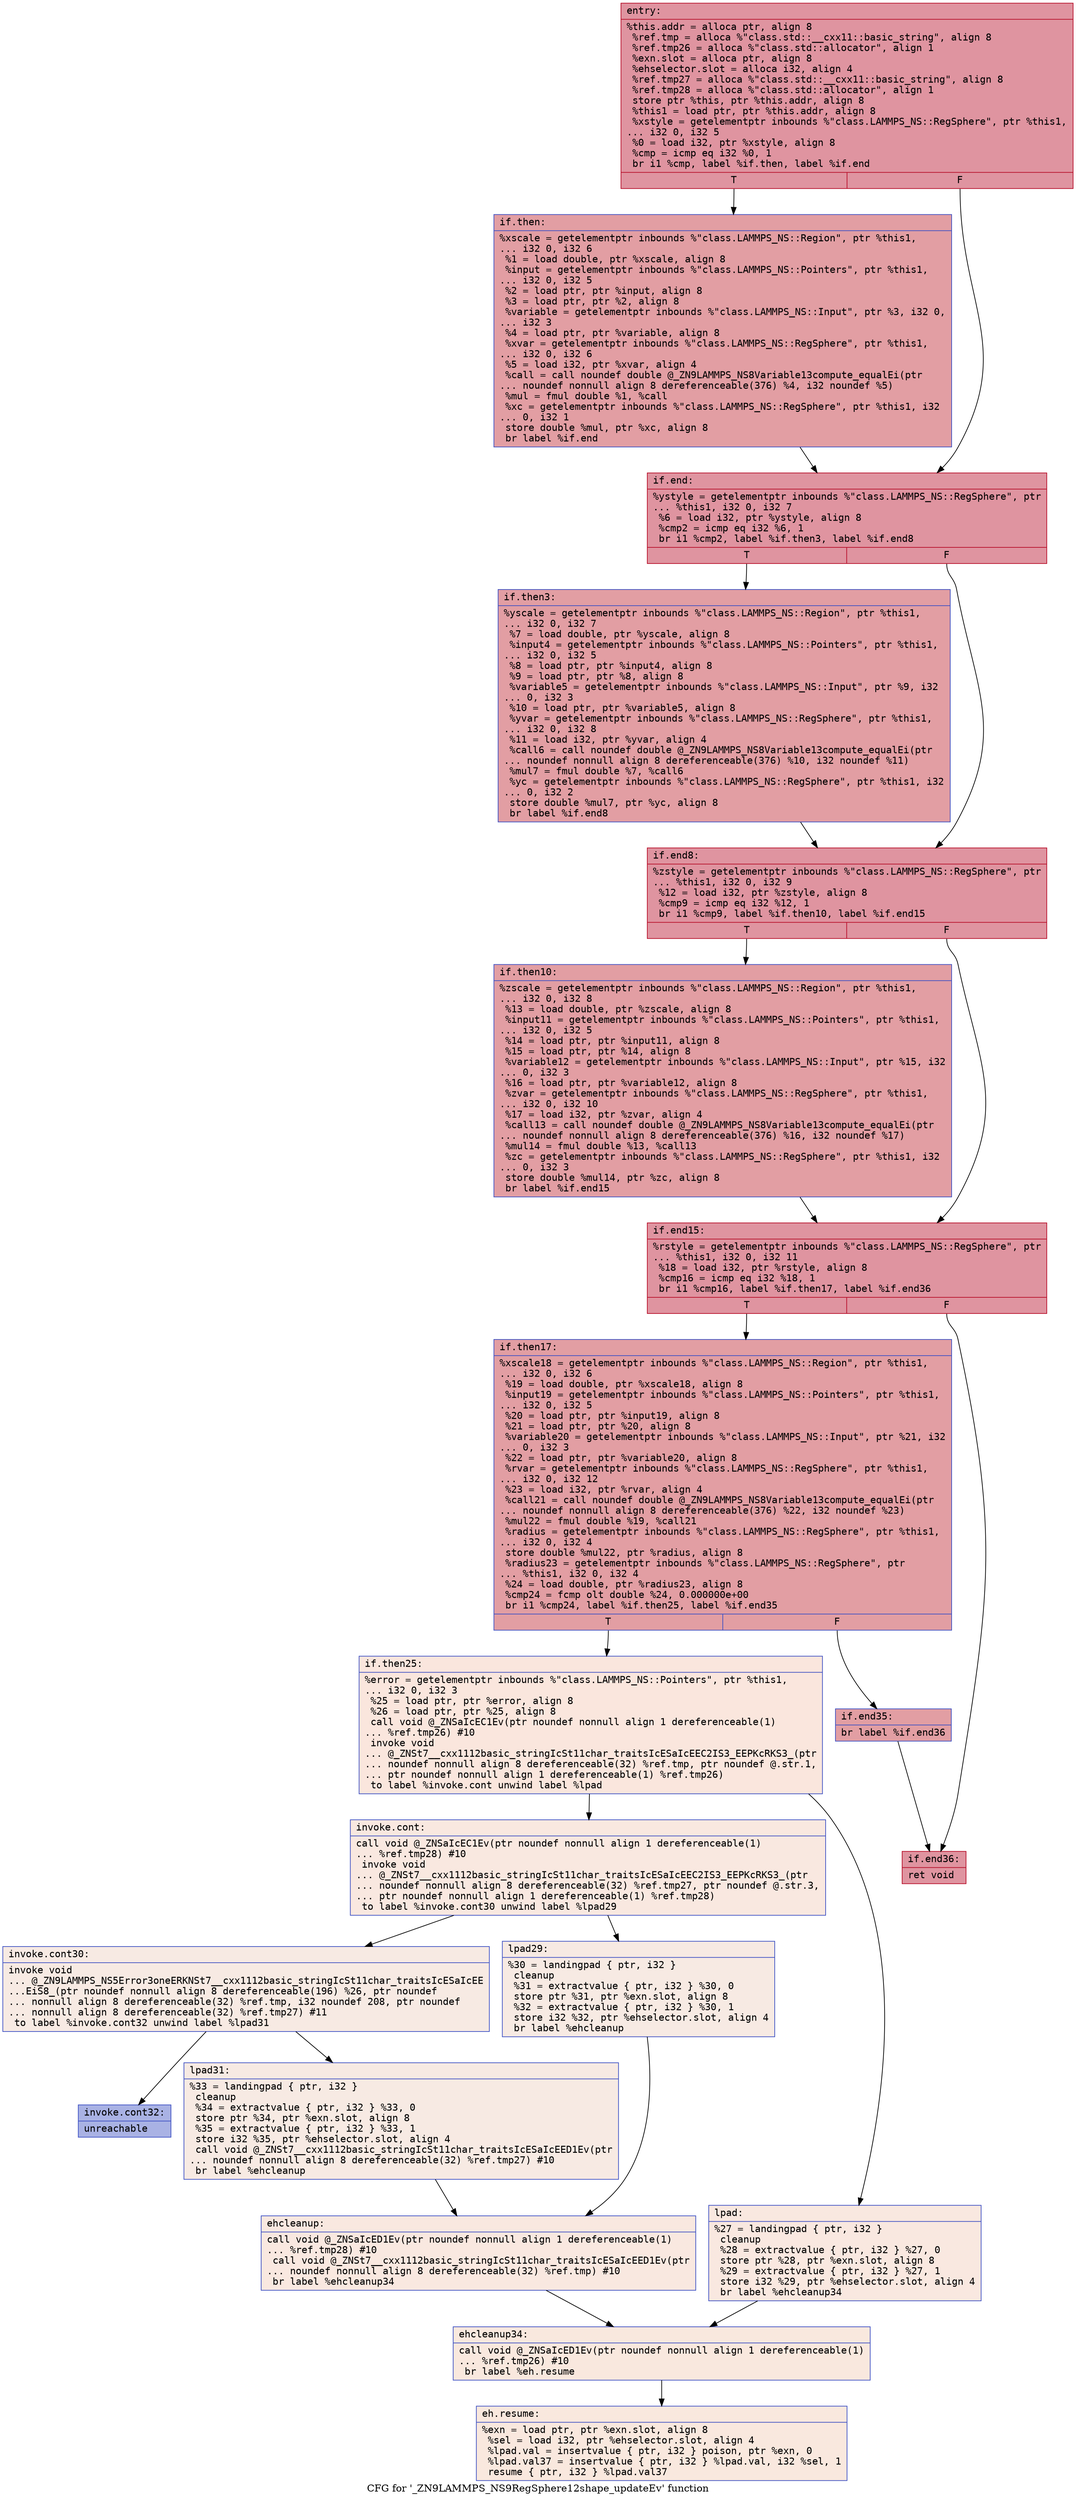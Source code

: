 digraph "CFG for '_ZN9LAMMPS_NS9RegSphere12shape_updateEv' function" {
	label="CFG for '_ZN9LAMMPS_NS9RegSphere12shape_updateEv' function";

	Node0x55f8d2d43970 [shape=record,color="#b70d28ff", style=filled, fillcolor="#b70d2870" fontname="Courier",label="{entry:\l|  %this.addr = alloca ptr, align 8\l  %ref.tmp = alloca %\"class.std::__cxx11::basic_string\", align 8\l  %ref.tmp26 = alloca %\"class.std::allocator\", align 1\l  %exn.slot = alloca ptr, align 8\l  %ehselector.slot = alloca i32, align 4\l  %ref.tmp27 = alloca %\"class.std::__cxx11::basic_string\", align 8\l  %ref.tmp28 = alloca %\"class.std::allocator\", align 1\l  store ptr %this, ptr %this.addr, align 8\l  %this1 = load ptr, ptr %this.addr, align 8\l  %xstyle = getelementptr inbounds %\"class.LAMMPS_NS::RegSphere\", ptr %this1,\l... i32 0, i32 5\l  %0 = load i32, ptr %xstyle, align 8\l  %cmp = icmp eq i32 %0, 1\l  br i1 %cmp, label %if.then, label %if.end\l|{<s0>T|<s1>F}}"];
	Node0x55f8d2d43970:s0 -> Node0x55f8d2d44040[tooltip="entry -> if.then\nProbability 50.00%" ];
	Node0x55f8d2d43970:s1 -> Node0x55f8d2d44250[tooltip="entry -> if.end\nProbability 50.00%" ];
	Node0x55f8d2d44040 [shape=record,color="#3d50c3ff", style=filled, fillcolor="#be242e70" fontname="Courier",label="{if.then:\l|  %xscale = getelementptr inbounds %\"class.LAMMPS_NS::Region\", ptr %this1,\l... i32 0, i32 6\l  %1 = load double, ptr %xscale, align 8\l  %input = getelementptr inbounds %\"class.LAMMPS_NS::Pointers\", ptr %this1,\l... i32 0, i32 5\l  %2 = load ptr, ptr %input, align 8\l  %3 = load ptr, ptr %2, align 8\l  %variable = getelementptr inbounds %\"class.LAMMPS_NS::Input\", ptr %3, i32 0,\l... i32 3\l  %4 = load ptr, ptr %variable, align 8\l  %xvar = getelementptr inbounds %\"class.LAMMPS_NS::RegSphere\", ptr %this1,\l... i32 0, i32 6\l  %5 = load i32, ptr %xvar, align 4\l  %call = call noundef double @_ZN9LAMMPS_NS8Variable13compute_equalEi(ptr\l... noundef nonnull align 8 dereferenceable(376) %4, i32 noundef %5)\l  %mul = fmul double %1, %call\l  %xc = getelementptr inbounds %\"class.LAMMPS_NS::RegSphere\", ptr %this1, i32\l... 0, i32 1\l  store double %mul, ptr %xc, align 8\l  br label %if.end\l}"];
	Node0x55f8d2d44040 -> Node0x55f8d2d44250[tooltip="if.then -> if.end\nProbability 100.00%" ];
	Node0x55f8d2d44250 [shape=record,color="#b70d28ff", style=filled, fillcolor="#b70d2870" fontname="Courier",label="{if.end:\l|  %ystyle = getelementptr inbounds %\"class.LAMMPS_NS::RegSphere\", ptr\l... %this1, i32 0, i32 7\l  %6 = load i32, ptr %ystyle, align 8\l  %cmp2 = icmp eq i32 %6, 1\l  br i1 %cmp2, label %if.then3, label %if.end8\l|{<s0>T|<s1>F}}"];
	Node0x55f8d2d44250:s0 -> Node0x55f8d2d4b8e0[tooltip="if.end -> if.then3\nProbability 50.00%" ];
	Node0x55f8d2d44250:s1 -> Node0x55f8d2d4b930[tooltip="if.end -> if.end8\nProbability 50.00%" ];
	Node0x55f8d2d4b8e0 [shape=record,color="#3d50c3ff", style=filled, fillcolor="#be242e70" fontname="Courier",label="{if.then3:\l|  %yscale = getelementptr inbounds %\"class.LAMMPS_NS::Region\", ptr %this1,\l... i32 0, i32 7\l  %7 = load double, ptr %yscale, align 8\l  %input4 = getelementptr inbounds %\"class.LAMMPS_NS::Pointers\", ptr %this1,\l... i32 0, i32 5\l  %8 = load ptr, ptr %input4, align 8\l  %9 = load ptr, ptr %8, align 8\l  %variable5 = getelementptr inbounds %\"class.LAMMPS_NS::Input\", ptr %9, i32\l... 0, i32 3\l  %10 = load ptr, ptr %variable5, align 8\l  %yvar = getelementptr inbounds %\"class.LAMMPS_NS::RegSphere\", ptr %this1,\l... i32 0, i32 8\l  %11 = load i32, ptr %yvar, align 4\l  %call6 = call noundef double @_ZN9LAMMPS_NS8Variable13compute_equalEi(ptr\l... noundef nonnull align 8 dereferenceable(376) %10, i32 noundef %11)\l  %mul7 = fmul double %7, %call6\l  %yc = getelementptr inbounds %\"class.LAMMPS_NS::RegSphere\", ptr %this1, i32\l... 0, i32 2\l  store double %mul7, ptr %yc, align 8\l  br label %if.end8\l}"];
	Node0x55f8d2d4b8e0 -> Node0x55f8d2d4b930[tooltip="if.then3 -> if.end8\nProbability 100.00%" ];
	Node0x55f8d2d4b930 [shape=record,color="#b70d28ff", style=filled, fillcolor="#b70d2870" fontname="Courier",label="{if.end8:\l|  %zstyle = getelementptr inbounds %\"class.LAMMPS_NS::RegSphere\", ptr\l... %this1, i32 0, i32 9\l  %12 = load i32, ptr %zstyle, align 8\l  %cmp9 = icmp eq i32 %12, 1\l  br i1 %cmp9, label %if.then10, label %if.end15\l|{<s0>T|<s1>F}}"];
	Node0x55f8d2d4b930:s0 -> Node0x55f8d2d4c990[tooltip="if.end8 -> if.then10\nProbability 50.00%" ];
	Node0x55f8d2d4b930:s1 -> Node0x55f8d2d4c9e0[tooltip="if.end8 -> if.end15\nProbability 50.00%" ];
	Node0x55f8d2d4c990 [shape=record,color="#3d50c3ff", style=filled, fillcolor="#be242e70" fontname="Courier",label="{if.then10:\l|  %zscale = getelementptr inbounds %\"class.LAMMPS_NS::Region\", ptr %this1,\l... i32 0, i32 8\l  %13 = load double, ptr %zscale, align 8\l  %input11 = getelementptr inbounds %\"class.LAMMPS_NS::Pointers\", ptr %this1,\l... i32 0, i32 5\l  %14 = load ptr, ptr %input11, align 8\l  %15 = load ptr, ptr %14, align 8\l  %variable12 = getelementptr inbounds %\"class.LAMMPS_NS::Input\", ptr %15, i32\l... 0, i32 3\l  %16 = load ptr, ptr %variable12, align 8\l  %zvar = getelementptr inbounds %\"class.LAMMPS_NS::RegSphere\", ptr %this1,\l... i32 0, i32 10\l  %17 = load i32, ptr %zvar, align 4\l  %call13 = call noundef double @_ZN9LAMMPS_NS8Variable13compute_equalEi(ptr\l... noundef nonnull align 8 dereferenceable(376) %16, i32 noundef %17)\l  %mul14 = fmul double %13, %call13\l  %zc = getelementptr inbounds %\"class.LAMMPS_NS::RegSphere\", ptr %this1, i32\l... 0, i32 3\l  store double %mul14, ptr %zc, align 8\l  br label %if.end15\l}"];
	Node0x55f8d2d4c990 -> Node0x55f8d2d4c9e0[tooltip="if.then10 -> if.end15\nProbability 100.00%" ];
	Node0x55f8d2d4c9e0 [shape=record,color="#b70d28ff", style=filled, fillcolor="#b70d2870" fontname="Courier",label="{if.end15:\l|  %rstyle = getelementptr inbounds %\"class.LAMMPS_NS::RegSphere\", ptr\l... %this1, i32 0, i32 11\l  %18 = load i32, ptr %rstyle, align 8\l  %cmp16 = icmp eq i32 %18, 1\l  br i1 %cmp16, label %if.then17, label %if.end36\l|{<s0>T|<s1>F}}"];
	Node0x55f8d2d4c9e0:s0 -> Node0x55f8d2d4d730[tooltip="if.end15 -> if.then17\nProbability 50.00%" ];
	Node0x55f8d2d4c9e0:s1 -> Node0x55f8d2d4d780[tooltip="if.end15 -> if.end36\nProbability 50.00%" ];
	Node0x55f8d2d4d730 [shape=record,color="#3d50c3ff", style=filled, fillcolor="#be242e70" fontname="Courier",label="{if.then17:\l|  %xscale18 = getelementptr inbounds %\"class.LAMMPS_NS::Region\", ptr %this1,\l... i32 0, i32 6\l  %19 = load double, ptr %xscale18, align 8\l  %input19 = getelementptr inbounds %\"class.LAMMPS_NS::Pointers\", ptr %this1,\l... i32 0, i32 5\l  %20 = load ptr, ptr %input19, align 8\l  %21 = load ptr, ptr %20, align 8\l  %variable20 = getelementptr inbounds %\"class.LAMMPS_NS::Input\", ptr %21, i32\l... 0, i32 3\l  %22 = load ptr, ptr %variable20, align 8\l  %rvar = getelementptr inbounds %\"class.LAMMPS_NS::RegSphere\", ptr %this1,\l... i32 0, i32 12\l  %23 = load i32, ptr %rvar, align 4\l  %call21 = call noundef double @_ZN9LAMMPS_NS8Variable13compute_equalEi(ptr\l... noundef nonnull align 8 dereferenceable(376) %22, i32 noundef %23)\l  %mul22 = fmul double %19, %call21\l  %radius = getelementptr inbounds %\"class.LAMMPS_NS::RegSphere\", ptr %this1,\l... i32 0, i32 4\l  store double %mul22, ptr %radius, align 8\l  %radius23 = getelementptr inbounds %\"class.LAMMPS_NS::RegSphere\", ptr\l... %this1, i32 0, i32 4\l  %24 = load double, ptr %radius23, align 8\l  %cmp24 = fcmp olt double %24, 0.000000e+00\l  br i1 %cmp24, label %if.then25, label %if.end35\l|{<s0>T|<s1>F}}"];
	Node0x55f8d2d4d730:s0 -> Node0x55f8d2d4ea70[tooltip="if.then17 -> if.then25\nProbability 0.00%" ];
	Node0x55f8d2d4d730:s1 -> Node0x55f8d2d4eaf0[tooltip="if.then17 -> if.end35\nProbability 100.00%" ];
	Node0x55f8d2d4ea70 [shape=record,color="#3d50c3ff", style=filled, fillcolor="#f3c7b170" fontname="Courier",label="{if.then25:\l|  %error = getelementptr inbounds %\"class.LAMMPS_NS::Pointers\", ptr %this1,\l... i32 0, i32 3\l  %25 = load ptr, ptr %error, align 8\l  %26 = load ptr, ptr %25, align 8\l  call void @_ZNSaIcEC1Ev(ptr noundef nonnull align 1 dereferenceable(1)\l... %ref.tmp26) #10\l  invoke void\l... @_ZNSt7__cxx1112basic_stringIcSt11char_traitsIcESaIcEEC2IS3_EEPKcRKS3_(ptr\l... noundef nonnull align 8 dereferenceable(32) %ref.tmp, ptr noundef @.str.1,\l... ptr noundef nonnull align 1 dereferenceable(1) %ref.tmp26)\l          to label %invoke.cont unwind label %lpad\l}"];
	Node0x55f8d2d4ea70 -> Node0x55f8d2d4ef80[tooltip="if.then25 -> invoke.cont\nProbability 50.00%" ];
	Node0x55f8d2d4ea70 -> Node0x55f8d2d4f000[tooltip="if.then25 -> lpad\nProbability 50.00%" ];
	Node0x55f8d2d4ef80 [shape=record,color="#3d50c3ff", style=filled, fillcolor="#f1ccb870" fontname="Courier",label="{invoke.cont:\l|  call void @_ZNSaIcEC1Ev(ptr noundef nonnull align 1 dereferenceable(1)\l... %ref.tmp28) #10\l  invoke void\l... @_ZNSt7__cxx1112basic_stringIcSt11char_traitsIcESaIcEEC2IS3_EEPKcRKS3_(ptr\l... noundef nonnull align 8 dereferenceable(32) %ref.tmp27, ptr noundef @.str.3,\l... ptr noundef nonnull align 1 dereferenceable(1) %ref.tmp28)\l          to label %invoke.cont30 unwind label %lpad29\l}"];
	Node0x55f8d2d4ef80 -> Node0x55f8d2d4f320[tooltip="invoke.cont -> invoke.cont30\nProbability 50.00%" ];
	Node0x55f8d2d4ef80 -> Node0x55f8d2d4f370[tooltip="invoke.cont -> lpad29\nProbability 50.00%" ];
	Node0x55f8d2d4f320 [shape=record,color="#3d50c3ff", style=filled, fillcolor="#eed0c070" fontname="Courier",label="{invoke.cont30:\l|  invoke void\l... @_ZN9LAMMPS_NS5Error3oneERKNSt7__cxx1112basic_stringIcSt11char_traitsIcESaIcEE\l...EiS8_(ptr noundef nonnull align 8 dereferenceable(196) %26, ptr noundef\l... nonnull align 8 dereferenceable(32) %ref.tmp, i32 noundef 208, ptr noundef\l... nonnull align 8 dereferenceable(32) %ref.tmp27) #11\l          to label %invoke.cont32 unwind label %lpad31\l}"];
	Node0x55f8d2d4f320 -> Node0x55f8d2d4f2d0[tooltip="invoke.cont30 -> invoke.cont32\nProbability 0.00%" ];
	Node0x55f8d2d4f320 -> Node0x55f8d2d4f630[tooltip="invoke.cont30 -> lpad31\nProbability 100.00%" ];
	Node0x55f8d2d4f2d0 [shape=record,color="#3d50c3ff", style=filled, fillcolor="#3d50c370" fontname="Courier",label="{invoke.cont32:\l|  unreachable\l}"];
	Node0x55f8d2d4f000 [shape=record,color="#3d50c3ff", style=filled, fillcolor="#f1ccb870" fontname="Courier",label="{lpad:\l|  %27 = landingpad \{ ptr, i32 \}\l          cleanup\l  %28 = extractvalue \{ ptr, i32 \} %27, 0\l  store ptr %28, ptr %exn.slot, align 8\l  %29 = extractvalue \{ ptr, i32 \} %27, 1\l  store i32 %29, ptr %ehselector.slot, align 4\l  br label %ehcleanup34\l}"];
	Node0x55f8d2d4f000 -> Node0x55f8d2d4fcd0[tooltip="lpad -> ehcleanup34\nProbability 100.00%" ];
	Node0x55f8d2d4f370 [shape=record,color="#3d50c3ff", style=filled, fillcolor="#eed0c070" fontname="Courier",label="{lpad29:\l|  %30 = landingpad \{ ptr, i32 \}\l          cleanup\l  %31 = extractvalue \{ ptr, i32 \} %30, 0\l  store ptr %31, ptr %exn.slot, align 8\l  %32 = extractvalue \{ ptr, i32 \} %30, 1\l  store i32 %32, ptr %ehselector.slot, align 4\l  br label %ehcleanup\l}"];
	Node0x55f8d2d4f370 -> Node0x55f8d2d50020[tooltip="lpad29 -> ehcleanup\nProbability 100.00%" ];
	Node0x55f8d2d4f630 [shape=record,color="#3d50c3ff", style=filled, fillcolor="#eed0c070" fontname="Courier",label="{lpad31:\l|  %33 = landingpad \{ ptr, i32 \}\l          cleanup\l  %34 = extractvalue \{ ptr, i32 \} %33, 0\l  store ptr %34, ptr %exn.slot, align 8\l  %35 = extractvalue \{ ptr, i32 \} %33, 1\l  store i32 %35, ptr %ehselector.slot, align 4\l  call void @_ZNSt7__cxx1112basic_stringIcSt11char_traitsIcESaIcEED1Ev(ptr\l... noundef nonnull align 8 dereferenceable(32) %ref.tmp27) #10\l  br label %ehcleanup\l}"];
	Node0x55f8d2d4f630 -> Node0x55f8d2d50020[tooltip="lpad31 -> ehcleanup\nProbability 100.00%" ];
	Node0x55f8d2d50020 [shape=record,color="#3d50c3ff", style=filled, fillcolor="#f1ccb870" fontname="Courier",label="{ehcleanup:\l|  call void @_ZNSaIcED1Ev(ptr noundef nonnull align 1 dereferenceable(1)\l... %ref.tmp28) #10\l  call void @_ZNSt7__cxx1112basic_stringIcSt11char_traitsIcESaIcEED1Ev(ptr\l... noundef nonnull align 8 dereferenceable(32) %ref.tmp) #10\l  br label %ehcleanup34\l}"];
	Node0x55f8d2d50020 -> Node0x55f8d2d4fcd0[tooltip="ehcleanup -> ehcleanup34\nProbability 100.00%" ];
	Node0x55f8d2d4fcd0 [shape=record,color="#3d50c3ff", style=filled, fillcolor="#f2cab570" fontname="Courier",label="{ehcleanup34:\l|  call void @_ZNSaIcED1Ev(ptr noundef nonnull align 1 dereferenceable(1)\l... %ref.tmp26) #10\l  br label %eh.resume\l}"];
	Node0x55f8d2d4fcd0 -> Node0x55f8d2d508d0[tooltip="ehcleanup34 -> eh.resume\nProbability 100.00%" ];
	Node0x55f8d2d4eaf0 [shape=record,color="#3d50c3ff", style=filled, fillcolor="#be242e70" fontname="Courier",label="{if.end35:\l|  br label %if.end36\l}"];
	Node0x55f8d2d4eaf0 -> Node0x55f8d2d4d780[tooltip="if.end35 -> if.end36\nProbability 100.00%" ];
	Node0x55f8d2d4d780 [shape=record,color="#b70d28ff", style=filled, fillcolor="#b70d2870" fontname="Courier",label="{if.end36:\l|  ret void\l}"];
	Node0x55f8d2d508d0 [shape=record,color="#3d50c3ff", style=filled, fillcolor="#f2cab570" fontname="Courier",label="{eh.resume:\l|  %exn = load ptr, ptr %exn.slot, align 8\l  %sel = load i32, ptr %ehselector.slot, align 4\l  %lpad.val = insertvalue \{ ptr, i32 \} poison, ptr %exn, 0\l  %lpad.val37 = insertvalue \{ ptr, i32 \} %lpad.val, i32 %sel, 1\l  resume \{ ptr, i32 \} %lpad.val37\l}"];
}
